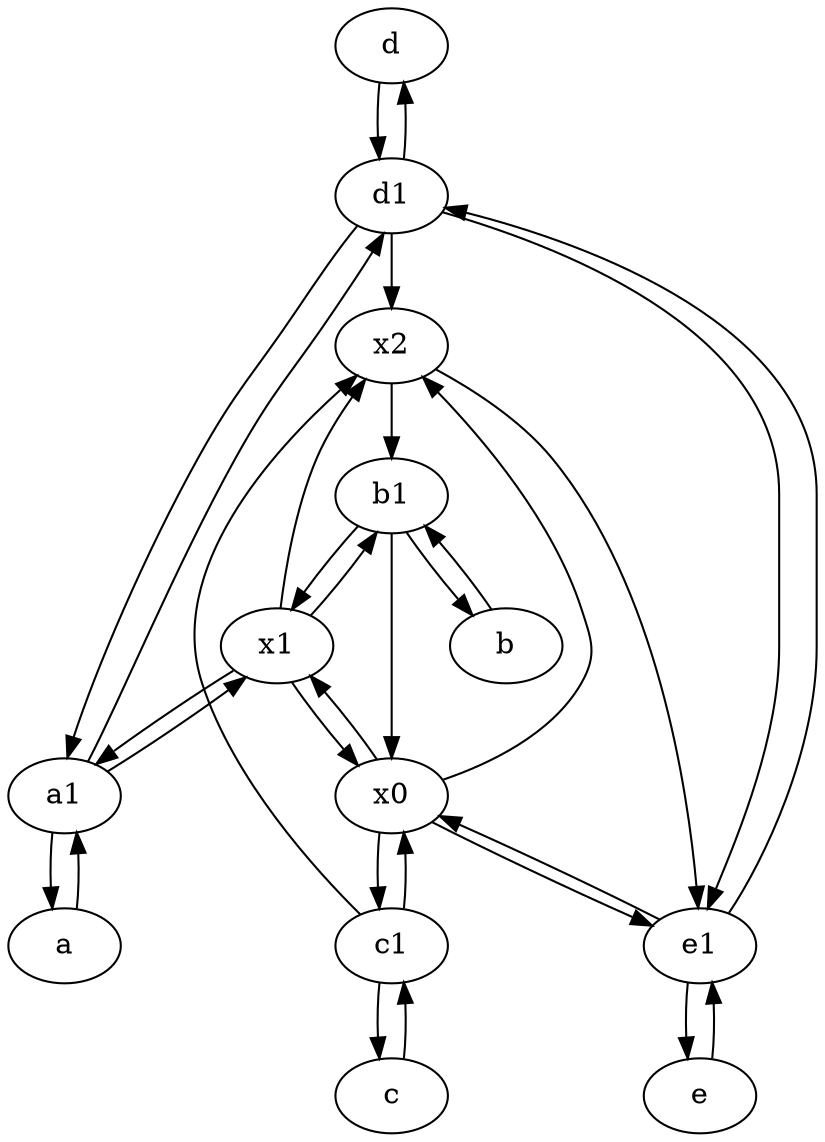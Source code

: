 digraph  {
	d [pos="20,30!"];
	x1;
	a1 [pos="40,15!"];
	x0;
	c [pos="20,10!"];
	a [pos="40,10!"];
	d1 [pos="25,30!"];
	e [pos="30,50!"];
	b1 [pos="45,20!"];
	c1 [pos="30,15!"];
	e1 [pos="25,45!"];
	b [pos="50,20!"];
	x2;
	x2 -> b1;
	a1 -> a;
	d1 -> x2;
	a -> a1;
	c1 -> x0;
	x0 -> e1;
	b -> b1;
	x1 -> x0;
	d1 -> a1;
	x1 -> x2;
	e1 -> x0;
	x0 -> x2;
	d -> d1;
	a1 -> d1;
	d1 -> e1;
	x2 -> e1;
	b1 -> x1;
	e1 -> d1;
	x0 -> x1;
	c1 -> c;
	b1 -> x0;
	x1 -> b1;
	b1 -> b;
	e -> e1;
	x1 -> a1;
	e1 -> e;
	a1 -> x1;
	d1 -> d;
	c -> c1;
	x0 -> c1;
	c1 -> x2;

	}
